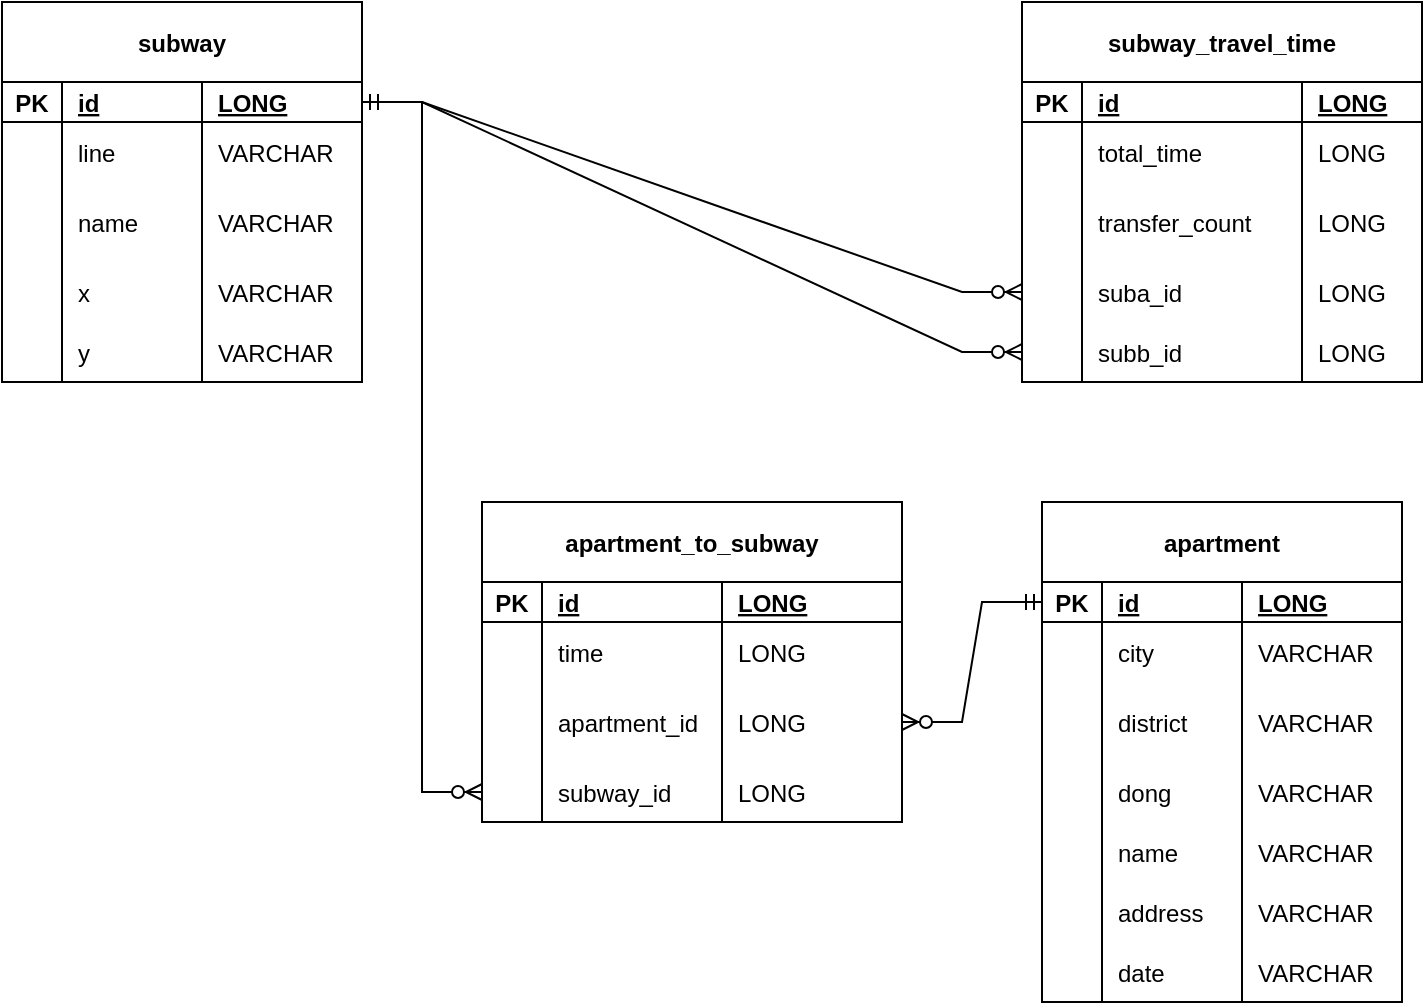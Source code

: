 <mxfile version="21.3.2" type="github">
  <diagram id="R2lEEEUBdFMjLlhIrx00" name="Page-1">
    <mxGraphModel dx="1434" dy="731" grid="1" gridSize="10" guides="1" tooltips="1" connect="1" arrows="1" fold="1" page="1" pageScale="1" pageWidth="850" pageHeight="1100" math="0" shadow="0" extFonts="Permanent Marker^https://fonts.googleapis.com/css?family=Permanent+Marker">
      <root>
        <mxCell id="0" />
        <mxCell id="1" parent="0" />
        <mxCell id="C-vyLk0tnHw3VtMMgP7b-23" value="subway" style="shape=table;startSize=40;container=1;collapsible=1;childLayout=tableLayout;fixedRows=1;rowLines=0;fontStyle=1;align=center;resizeLast=1;" parent="1" vertex="1">
          <mxGeometry x="30" y="120" width="180" height="190" as="geometry" />
        </mxCell>
        <mxCell id="C-vyLk0tnHw3VtMMgP7b-24" value="" style="shape=partialRectangle;collapsible=0;dropTarget=0;pointerEvents=0;fillColor=none;points=[[0,0.5],[1,0.5]];portConstraint=eastwest;top=0;left=0;right=0;bottom=1;" parent="C-vyLk0tnHw3VtMMgP7b-23" vertex="1">
          <mxGeometry y="40" width="180" height="20" as="geometry" />
        </mxCell>
        <mxCell id="C-vyLk0tnHw3VtMMgP7b-25" value="PK" style="shape=partialRectangle;overflow=hidden;connectable=0;fillColor=none;top=0;left=0;bottom=0;right=0;fontStyle=1;" parent="C-vyLk0tnHw3VtMMgP7b-24" vertex="1">
          <mxGeometry width="30" height="20" as="geometry">
            <mxRectangle width="30" height="20" as="alternateBounds" />
          </mxGeometry>
        </mxCell>
        <mxCell id="C-vyLk0tnHw3VtMMgP7b-26" value="id" style="shape=partialRectangle;overflow=hidden;connectable=0;fillColor=none;top=0;left=0;bottom=0;right=0;align=left;spacingLeft=6;fontStyle=5;" parent="C-vyLk0tnHw3VtMMgP7b-24" vertex="1">
          <mxGeometry x="30" width="70" height="20" as="geometry">
            <mxRectangle width="70" height="20" as="alternateBounds" />
          </mxGeometry>
        </mxCell>
        <mxCell id="HhgqxWmtSVMLLFwtC6hd-22" value="LONG" style="shape=partialRectangle;overflow=hidden;connectable=0;fillColor=none;top=0;left=0;bottom=0;right=0;align=left;spacingLeft=6;fontStyle=5;" parent="C-vyLk0tnHw3VtMMgP7b-24" vertex="1">
          <mxGeometry x="100" width="80" height="20" as="geometry">
            <mxRectangle width="80" height="20" as="alternateBounds" />
          </mxGeometry>
        </mxCell>
        <mxCell id="C-vyLk0tnHw3VtMMgP7b-27" value="" style="shape=partialRectangle;collapsible=0;dropTarget=0;pointerEvents=0;fillColor=none;points=[[0,0.5],[1,0.5]];portConstraint=eastwest;top=0;left=0;right=0;bottom=0;" parent="C-vyLk0tnHw3VtMMgP7b-23" vertex="1">
          <mxGeometry y="60" width="180" height="30" as="geometry" />
        </mxCell>
        <mxCell id="C-vyLk0tnHw3VtMMgP7b-28" value="" style="shape=partialRectangle;overflow=hidden;connectable=0;fillColor=none;top=0;left=0;bottom=0;right=0;" parent="C-vyLk0tnHw3VtMMgP7b-27" vertex="1">
          <mxGeometry width="30" height="30" as="geometry">
            <mxRectangle width="30" height="30" as="alternateBounds" />
          </mxGeometry>
        </mxCell>
        <mxCell id="C-vyLk0tnHw3VtMMgP7b-29" value="line" style="shape=partialRectangle;overflow=hidden;connectable=0;fillColor=none;top=0;left=0;bottom=0;right=0;align=left;spacingLeft=6;" parent="C-vyLk0tnHw3VtMMgP7b-27" vertex="1">
          <mxGeometry x="30" width="70" height="30" as="geometry">
            <mxRectangle width="70" height="30" as="alternateBounds" />
          </mxGeometry>
        </mxCell>
        <mxCell id="HhgqxWmtSVMLLFwtC6hd-23" value="VARCHAR        " style="shape=partialRectangle;overflow=hidden;connectable=0;fillColor=none;top=0;left=0;bottom=0;right=0;align=left;spacingLeft=6;" parent="C-vyLk0tnHw3VtMMgP7b-27" vertex="1">
          <mxGeometry x="100" width="80" height="30" as="geometry">
            <mxRectangle width="80" height="30" as="alternateBounds" />
          </mxGeometry>
        </mxCell>
        <mxCell id="HhgqxWmtSVMLLFwtC6hd-13" style="shape=partialRectangle;collapsible=0;dropTarget=0;pointerEvents=0;fillColor=none;points=[[0,0.5],[1,0.5]];portConstraint=eastwest;top=0;left=0;right=0;bottom=0;" parent="C-vyLk0tnHw3VtMMgP7b-23" vertex="1">
          <mxGeometry y="90" width="180" height="40" as="geometry" />
        </mxCell>
        <mxCell id="HhgqxWmtSVMLLFwtC6hd-14" style="shape=partialRectangle;overflow=hidden;connectable=0;fillColor=none;top=0;left=0;bottom=0;right=0;" parent="HhgqxWmtSVMLLFwtC6hd-13" vertex="1">
          <mxGeometry width="30" height="40" as="geometry">
            <mxRectangle width="30" height="40" as="alternateBounds" />
          </mxGeometry>
        </mxCell>
        <mxCell id="HhgqxWmtSVMLLFwtC6hd-15" value="name" style="shape=partialRectangle;overflow=hidden;connectable=0;fillColor=none;top=0;left=0;bottom=0;right=0;align=left;spacingLeft=6;" parent="HhgqxWmtSVMLLFwtC6hd-13" vertex="1">
          <mxGeometry x="30" width="70" height="40" as="geometry">
            <mxRectangle width="70" height="40" as="alternateBounds" />
          </mxGeometry>
        </mxCell>
        <mxCell id="HhgqxWmtSVMLLFwtC6hd-24" value="VARCHAR" style="shape=partialRectangle;overflow=hidden;connectable=0;fillColor=none;top=0;left=0;bottom=0;right=0;align=left;spacingLeft=6;" parent="HhgqxWmtSVMLLFwtC6hd-13" vertex="1">
          <mxGeometry x="100" width="80" height="40" as="geometry">
            <mxRectangle width="80" height="40" as="alternateBounds" />
          </mxGeometry>
        </mxCell>
        <mxCell id="HhgqxWmtSVMLLFwtC6hd-16" style="shape=partialRectangle;collapsible=0;dropTarget=0;pointerEvents=0;fillColor=none;points=[[0,0.5],[1,0.5]];portConstraint=eastwest;top=0;left=0;right=0;bottom=0;" parent="C-vyLk0tnHw3VtMMgP7b-23" vertex="1">
          <mxGeometry y="130" width="180" height="30" as="geometry" />
        </mxCell>
        <mxCell id="HhgqxWmtSVMLLFwtC6hd-17" style="shape=partialRectangle;overflow=hidden;connectable=0;fillColor=none;top=0;left=0;bottom=0;right=0;" parent="HhgqxWmtSVMLLFwtC6hd-16" vertex="1">
          <mxGeometry width="30" height="30" as="geometry">
            <mxRectangle width="30" height="30" as="alternateBounds" />
          </mxGeometry>
        </mxCell>
        <mxCell id="HhgqxWmtSVMLLFwtC6hd-18" value="x" style="shape=partialRectangle;overflow=hidden;connectable=0;fillColor=none;top=0;left=0;bottom=0;right=0;align=left;spacingLeft=6;" parent="HhgqxWmtSVMLLFwtC6hd-16" vertex="1">
          <mxGeometry x="30" width="70" height="30" as="geometry">
            <mxRectangle width="70" height="30" as="alternateBounds" />
          </mxGeometry>
        </mxCell>
        <mxCell id="HhgqxWmtSVMLLFwtC6hd-25" value="VARCHAR" style="shape=partialRectangle;overflow=hidden;connectable=0;fillColor=none;top=0;left=0;bottom=0;right=0;align=left;spacingLeft=6;" parent="HhgqxWmtSVMLLFwtC6hd-16" vertex="1">
          <mxGeometry x="100" width="80" height="30" as="geometry">
            <mxRectangle width="80" height="30" as="alternateBounds" />
          </mxGeometry>
        </mxCell>
        <mxCell id="HhgqxWmtSVMLLFwtC6hd-19" style="shape=partialRectangle;collapsible=0;dropTarget=0;pointerEvents=0;fillColor=none;points=[[0,0.5],[1,0.5]];portConstraint=eastwest;top=0;left=0;right=0;bottom=0;" parent="C-vyLk0tnHw3VtMMgP7b-23" vertex="1">
          <mxGeometry y="160" width="180" height="30" as="geometry" />
        </mxCell>
        <mxCell id="HhgqxWmtSVMLLFwtC6hd-20" style="shape=partialRectangle;overflow=hidden;connectable=0;fillColor=none;top=0;left=0;bottom=0;right=0;" parent="HhgqxWmtSVMLLFwtC6hd-19" vertex="1">
          <mxGeometry width="30" height="30" as="geometry">
            <mxRectangle width="30" height="30" as="alternateBounds" />
          </mxGeometry>
        </mxCell>
        <mxCell id="HhgqxWmtSVMLLFwtC6hd-21" value="y" style="shape=partialRectangle;overflow=hidden;connectable=0;fillColor=none;top=0;left=0;bottom=0;right=0;align=left;spacingLeft=6;" parent="HhgqxWmtSVMLLFwtC6hd-19" vertex="1">
          <mxGeometry x="30" width="70" height="30" as="geometry">
            <mxRectangle width="70" height="30" as="alternateBounds" />
          </mxGeometry>
        </mxCell>
        <mxCell id="HhgqxWmtSVMLLFwtC6hd-26" value="VARCHAR" style="shape=partialRectangle;overflow=hidden;connectable=0;fillColor=none;top=0;left=0;bottom=0;right=0;align=left;spacingLeft=6;" parent="HhgqxWmtSVMLLFwtC6hd-19" vertex="1">
          <mxGeometry x="100" width="80" height="30" as="geometry">
            <mxRectangle width="80" height="30" as="alternateBounds" />
          </mxGeometry>
        </mxCell>
        <mxCell id="HhgqxWmtSVMLLFwtC6hd-27" value="subway_travel_time" style="shape=table;startSize=40;container=1;collapsible=1;childLayout=tableLayout;fixedRows=1;rowLines=0;fontStyle=1;align=center;resizeLast=1;" parent="1" vertex="1">
          <mxGeometry x="540" y="120" width="200" height="190" as="geometry" />
        </mxCell>
        <mxCell id="HhgqxWmtSVMLLFwtC6hd-28" value="" style="shape=partialRectangle;collapsible=0;dropTarget=0;pointerEvents=0;fillColor=none;points=[[0,0.5],[1,0.5]];portConstraint=eastwest;top=0;left=0;right=0;bottom=1;" parent="HhgqxWmtSVMLLFwtC6hd-27" vertex="1">
          <mxGeometry y="40" width="200" height="20" as="geometry" />
        </mxCell>
        <mxCell id="HhgqxWmtSVMLLFwtC6hd-29" value="PK" style="shape=partialRectangle;overflow=hidden;connectable=0;fillColor=none;top=0;left=0;bottom=0;right=0;fontStyle=1;" parent="HhgqxWmtSVMLLFwtC6hd-28" vertex="1">
          <mxGeometry width="30" height="20" as="geometry">
            <mxRectangle width="30" height="20" as="alternateBounds" />
          </mxGeometry>
        </mxCell>
        <mxCell id="HhgqxWmtSVMLLFwtC6hd-30" value="id" style="shape=partialRectangle;overflow=hidden;connectable=0;fillColor=none;top=0;left=0;bottom=0;right=0;align=left;spacingLeft=6;fontStyle=5;" parent="HhgqxWmtSVMLLFwtC6hd-28" vertex="1">
          <mxGeometry x="30" width="110" height="20" as="geometry">
            <mxRectangle width="110" height="20" as="alternateBounds" />
          </mxGeometry>
        </mxCell>
        <mxCell id="HhgqxWmtSVMLLFwtC6hd-31" value="LONG" style="shape=partialRectangle;overflow=hidden;connectable=0;fillColor=none;top=0;left=0;bottom=0;right=0;align=left;spacingLeft=6;fontStyle=5;" parent="HhgqxWmtSVMLLFwtC6hd-28" vertex="1">
          <mxGeometry x="140" width="60" height="20" as="geometry">
            <mxRectangle width="60" height="20" as="alternateBounds" />
          </mxGeometry>
        </mxCell>
        <mxCell id="HhgqxWmtSVMLLFwtC6hd-32" value="" style="shape=partialRectangle;collapsible=0;dropTarget=0;pointerEvents=0;fillColor=none;points=[[0,0.5],[1,0.5]];portConstraint=eastwest;top=0;left=0;right=0;bottom=0;" parent="HhgqxWmtSVMLLFwtC6hd-27" vertex="1">
          <mxGeometry y="60" width="200" height="30" as="geometry" />
        </mxCell>
        <mxCell id="HhgqxWmtSVMLLFwtC6hd-33" value="" style="shape=partialRectangle;overflow=hidden;connectable=0;fillColor=none;top=0;left=0;bottom=0;right=0;" parent="HhgqxWmtSVMLLFwtC6hd-32" vertex="1">
          <mxGeometry width="30" height="30" as="geometry">
            <mxRectangle width="30" height="30" as="alternateBounds" />
          </mxGeometry>
        </mxCell>
        <mxCell id="HhgqxWmtSVMLLFwtC6hd-34" value="total_time" style="shape=partialRectangle;overflow=hidden;connectable=0;fillColor=none;top=0;left=0;bottom=0;right=0;align=left;spacingLeft=6;" parent="HhgqxWmtSVMLLFwtC6hd-32" vertex="1">
          <mxGeometry x="30" width="110" height="30" as="geometry">
            <mxRectangle width="110" height="30" as="alternateBounds" />
          </mxGeometry>
        </mxCell>
        <mxCell id="HhgqxWmtSVMLLFwtC6hd-35" value="LONG" style="shape=partialRectangle;overflow=hidden;connectable=0;fillColor=none;top=0;left=0;bottom=0;right=0;align=left;spacingLeft=6;" parent="HhgqxWmtSVMLLFwtC6hd-32" vertex="1">
          <mxGeometry x="140" width="60" height="30" as="geometry">
            <mxRectangle width="60" height="30" as="alternateBounds" />
          </mxGeometry>
        </mxCell>
        <mxCell id="HhgqxWmtSVMLLFwtC6hd-36" style="shape=partialRectangle;collapsible=0;dropTarget=0;pointerEvents=0;fillColor=none;points=[[0,0.5],[1,0.5]];portConstraint=eastwest;top=0;left=0;right=0;bottom=0;" parent="HhgqxWmtSVMLLFwtC6hd-27" vertex="1">
          <mxGeometry y="90" width="200" height="40" as="geometry" />
        </mxCell>
        <mxCell id="HhgqxWmtSVMLLFwtC6hd-37" style="shape=partialRectangle;overflow=hidden;connectable=0;fillColor=none;top=0;left=0;bottom=0;right=0;" parent="HhgqxWmtSVMLLFwtC6hd-36" vertex="1">
          <mxGeometry width="30" height="40" as="geometry">
            <mxRectangle width="30" height="40" as="alternateBounds" />
          </mxGeometry>
        </mxCell>
        <mxCell id="HhgqxWmtSVMLLFwtC6hd-38" value="transfer_count" style="shape=partialRectangle;overflow=hidden;connectable=0;fillColor=none;top=0;left=0;bottom=0;right=0;align=left;spacingLeft=6;" parent="HhgqxWmtSVMLLFwtC6hd-36" vertex="1">
          <mxGeometry x="30" width="110" height="40" as="geometry">
            <mxRectangle width="110" height="40" as="alternateBounds" />
          </mxGeometry>
        </mxCell>
        <mxCell id="HhgqxWmtSVMLLFwtC6hd-39" value="LONG" style="shape=partialRectangle;overflow=hidden;connectable=0;fillColor=none;top=0;left=0;bottom=0;right=0;align=left;spacingLeft=6;" parent="HhgqxWmtSVMLLFwtC6hd-36" vertex="1">
          <mxGeometry x="140" width="60" height="40" as="geometry">
            <mxRectangle width="60" height="40" as="alternateBounds" />
          </mxGeometry>
        </mxCell>
        <mxCell id="HhgqxWmtSVMLLFwtC6hd-40" style="shape=partialRectangle;collapsible=0;dropTarget=0;pointerEvents=0;fillColor=none;points=[[0,0.5],[1,0.5]];portConstraint=eastwest;top=0;left=0;right=0;bottom=0;" parent="HhgqxWmtSVMLLFwtC6hd-27" vertex="1">
          <mxGeometry y="130" width="200" height="30" as="geometry" />
        </mxCell>
        <mxCell id="HhgqxWmtSVMLLFwtC6hd-41" style="shape=partialRectangle;overflow=hidden;connectable=0;fillColor=none;top=0;left=0;bottom=0;right=0;" parent="HhgqxWmtSVMLLFwtC6hd-40" vertex="1">
          <mxGeometry width="30" height="30" as="geometry">
            <mxRectangle width="30" height="30" as="alternateBounds" />
          </mxGeometry>
        </mxCell>
        <mxCell id="HhgqxWmtSVMLLFwtC6hd-42" value="suba_id" style="shape=partialRectangle;overflow=hidden;connectable=0;fillColor=none;top=0;left=0;bottom=0;right=0;align=left;spacingLeft=6;" parent="HhgqxWmtSVMLLFwtC6hd-40" vertex="1">
          <mxGeometry x="30" width="110" height="30" as="geometry">
            <mxRectangle width="110" height="30" as="alternateBounds" />
          </mxGeometry>
        </mxCell>
        <mxCell id="HhgqxWmtSVMLLFwtC6hd-43" value="LONG" style="shape=partialRectangle;overflow=hidden;connectable=0;fillColor=none;top=0;left=0;bottom=0;right=0;align=left;spacingLeft=6;" parent="HhgqxWmtSVMLLFwtC6hd-40" vertex="1">
          <mxGeometry x="140" width="60" height="30" as="geometry">
            <mxRectangle width="60" height="30" as="alternateBounds" />
          </mxGeometry>
        </mxCell>
        <mxCell id="HhgqxWmtSVMLLFwtC6hd-44" style="shape=partialRectangle;collapsible=0;dropTarget=0;pointerEvents=0;fillColor=none;points=[[0,0.5],[1,0.5]];portConstraint=eastwest;top=0;left=0;right=0;bottom=0;" parent="HhgqxWmtSVMLLFwtC6hd-27" vertex="1">
          <mxGeometry y="160" width="200" height="30" as="geometry" />
        </mxCell>
        <mxCell id="HhgqxWmtSVMLLFwtC6hd-45" style="shape=partialRectangle;overflow=hidden;connectable=0;fillColor=none;top=0;left=0;bottom=0;right=0;" parent="HhgqxWmtSVMLLFwtC6hd-44" vertex="1">
          <mxGeometry width="30" height="30" as="geometry">
            <mxRectangle width="30" height="30" as="alternateBounds" />
          </mxGeometry>
        </mxCell>
        <mxCell id="HhgqxWmtSVMLLFwtC6hd-46" value="subb_id" style="shape=partialRectangle;overflow=hidden;connectable=0;fillColor=none;top=0;left=0;bottom=0;right=0;align=left;spacingLeft=6;" parent="HhgqxWmtSVMLLFwtC6hd-44" vertex="1">
          <mxGeometry x="30" width="110" height="30" as="geometry">
            <mxRectangle width="110" height="30" as="alternateBounds" />
          </mxGeometry>
        </mxCell>
        <mxCell id="HhgqxWmtSVMLLFwtC6hd-47" value="LONG" style="shape=partialRectangle;overflow=hidden;connectable=0;fillColor=none;top=0;left=0;bottom=0;right=0;align=left;spacingLeft=6;" parent="HhgqxWmtSVMLLFwtC6hd-44" vertex="1">
          <mxGeometry x="140" width="60" height="30" as="geometry">
            <mxRectangle width="60" height="30" as="alternateBounds" />
          </mxGeometry>
        </mxCell>
        <mxCell id="HhgqxWmtSVMLLFwtC6hd-48" value="" style="edgeStyle=entityRelationEdgeStyle;fontSize=12;html=1;endArrow=ERzeroToMany;startArrow=ERmandOne;rounded=0;exitX=1;exitY=0.5;exitDx=0;exitDy=0;entryX=0;entryY=0.5;entryDx=0;entryDy=0;" parent="1" source="C-vyLk0tnHw3VtMMgP7b-24" target="HhgqxWmtSVMLLFwtC6hd-40" edge="1">
          <mxGeometry width="100" height="100" relative="1" as="geometry">
            <mxPoint x="370" y="450" as="sourcePoint" />
            <mxPoint x="530" y="230" as="targetPoint" />
          </mxGeometry>
        </mxCell>
        <mxCell id="HhgqxWmtSVMLLFwtC6hd-49" value="apartment" style="shape=table;startSize=40;container=1;collapsible=1;childLayout=tableLayout;fixedRows=1;rowLines=0;fontStyle=1;align=center;resizeLast=1;" parent="1" vertex="1">
          <mxGeometry x="550" y="370" width="180" height="250" as="geometry" />
        </mxCell>
        <mxCell id="HhgqxWmtSVMLLFwtC6hd-50" value="" style="shape=partialRectangle;collapsible=0;dropTarget=0;pointerEvents=0;fillColor=none;points=[[0,0.5],[1,0.5]];portConstraint=eastwest;top=0;left=0;right=0;bottom=1;" parent="HhgqxWmtSVMLLFwtC6hd-49" vertex="1">
          <mxGeometry y="40" width="180" height="20" as="geometry" />
        </mxCell>
        <mxCell id="HhgqxWmtSVMLLFwtC6hd-51" value="PK" style="shape=partialRectangle;overflow=hidden;connectable=0;fillColor=none;top=0;left=0;bottom=0;right=0;fontStyle=1;" parent="HhgqxWmtSVMLLFwtC6hd-50" vertex="1">
          <mxGeometry width="30" height="20" as="geometry">
            <mxRectangle width="30" height="20" as="alternateBounds" />
          </mxGeometry>
        </mxCell>
        <mxCell id="HhgqxWmtSVMLLFwtC6hd-52" value="id" style="shape=partialRectangle;overflow=hidden;connectable=0;fillColor=none;top=0;left=0;bottom=0;right=0;align=left;spacingLeft=6;fontStyle=5;" parent="HhgqxWmtSVMLLFwtC6hd-50" vertex="1">
          <mxGeometry x="30" width="70" height="20" as="geometry">
            <mxRectangle width="70" height="20" as="alternateBounds" />
          </mxGeometry>
        </mxCell>
        <mxCell id="HhgqxWmtSVMLLFwtC6hd-53" value="LONG" style="shape=partialRectangle;overflow=hidden;connectable=0;fillColor=none;top=0;left=0;bottom=0;right=0;align=left;spacingLeft=6;fontStyle=5;" parent="HhgqxWmtSVMLLFwtC6hd-50" vertex="1">
          <mxGeometry x="100" width="80" height="20" as="geometry">
            <mxRectangle width="80" height="20" as="alternateBounds" />
          </mxGeometry>
        </mxCell>
        <mxCell id="HhgqxWmtSVMLLFwtC6hd-54" value="" style="shape=partialRectangle;collapsible=0;dropTarget=0;pointerEvents=0;fillColor=none;points=[[0,0.5],[1,0.5]];portConstraint=eastwest;top=0;left=0;right=0;bottom=0;" parent="HhgqxWmtSVMLLFwtC6hd-49" vertex="1">
          <mxGeometry y="60" width="180" height="30" as="geometry" />
        </mxCell>
        <mxCell id="HhgqxWmtSVMLLFwtC6hd-55" value="" style="shape=partialRectangle;overflow=hidden;connectable=0;fillColor=none;top=0;left=0;bottom=0;right=0;" parent="HhgqxWmtSVMLLFwtC6hd-54" vertex="1">
          <mxGeometry width="30" height="30" as="geometry">
            <mxRectangle width="30" height="30" as="alternateBounds" />
          </mxGeometry>
        </mxCell>
        <mxCell id="HhgqxWmtSVMLLFwtC6hd-56" value="city" style="shape=partialRectangle;overflow=hidden;connectable=0;fillColor=none;top=0;left=0;bottom=0;right=0;align=left;spacingLeft=6;" parent="HhgqxWmtSVMLLFwtC6hd-54" vertex="1">
          <mxGeometry x="30" width="70" height="30" as="geometry">
            <mxRectangle width="70" height="30" as="alternateBounds" />
          </mxGeometry>
        </mxCell>
        <mxCell id="HhgqxWmtSVMLLFwtC6hd-57" value="VARCHAR        " style="shape=partialRectangle;overflow=hidden;connectable=0;fillColor=none;top=0;left=0;bottom=0;right=0;align=left;spacingLeft=6;" parent="HhgqxWmtSVMLLFwtC6hd-54" vertex="1">
          <mxGeometry x="100" width="80" height="30" as="geometry">
            <mxRectangle width="80" height="30" as="alternateBounds" />
          </mxGeometry>
        </mxCell>
        <mxCell id="HhgqxWmtSVMLLFwtC6hd-58" style="shape=partialRectangle;collapsible=0;dropTarget=0;pointerEvents=0;fillColor=none;points=[[0,0.5],[1,0.5]];portConstraint=eastwest;top=0;left=0;right=0;bottom=0;" parent="HhgqxWmtSVMLLFwtC6hd-49" vertex="1">
          <mxGeometry y="90" width="180" height="40" as="geometry" />
        </mxCell>
        <mxCell id="HhgqxWmtSVMLLFwtC6hd-59" style="shape=partialRectangle;overflow=hidden;connectable=0;fillColor=none;top=0;left=0;bottom=0;right=0;" parent="HhgqxWmtSVMLLFwtC6hd-58" vertex="1">
          <mxGeometry width="30" height="40" as="geometry">
            <mxRectangle width="30" height="40" as="alternateBounds" />
          </mxGeometry>
        </mxCell>
        <mxCell id="HhgqxWmtSVMLLFwtC6hd-60" value="district" style="shape=partialRectangle;overflow=hidden;connectable=0;fillColor=none;top=0;left=0;bottom=0;right=0;align=left;spacingLeft=6;" parent="HhgqxWmtSVMLLFwtC6hd-58" vertex="1">
          <mxGeometry x="30" width="70" height="40" as="geometry">
            <mxRectangle width="70" height="40" as="alternateBounds" />
          </mxGeometry>
        </mxCell>
        <mxCell id="HhgqxWmtSVMLLFwtC6hd-61" value="VARCHAR" style="shape=partialRectangle;overflow=hidden;connectable=0;fillColor=none;top=0;left=0;bottom=0;right=0;align=left;spacingLeft=6;" parent="HhgqxWmtSVMLLFwtC6hd-58" vertex="1">
          <mxGeometry x="100" width="80" height="40" as="geometry">
            <mxRectangle width="80" height="40" as="alternateBounds" />
          </mxGeometry>
        </mxCell>
        <mxCell id="HhgqxWmtSVMLLFwtC6hd-62" style="shape=partialRectangle;collapsible=0;dropTarget=0;pointerEvents=0;fillColor=none;points=[[0,0.5],[1,0.5]];portConstraint=eastwest;top=0;left=0;right=0;bottom=0;" parent="HhgqxWmtSVMLLFwtC6hd-49" vertex="1">
          <mxGeometry y="130" width="180" height="30" as="geometry" />
        </mxCell>
        <mxCell id="HhgqxWmtSVMLLFwtC6hd-63" style="shape=partialRectangle;overflow=hidden;connectable=0;fillColor=none;top=0;left=0;bottom=0;right=0;" parent="HhgqxWmtSVMLLFwtC6hd-62" vertex="1">
          <mxGeometry width="30" height="30" as="geometry">
            <mxRectangle width="30" height="30" as="alternateBounds" />
          </mxGeometry>
        </mxCell>
        <mxCell id="HhgqxWmtSVMLLFwtC6hd-64" value="dong" style="shape=partialRectangle;overflow=hidden;connectable=0;fillColor=none;top=0;left=0;bottom=0;right=0;align=left;spacingLeft=6;" parent="HhgqxWmtSVMLLFwtC6hd-62" vertex="1">
          <mxGeometry x="30" width="70" height="30" as="geometry">
            <mxRectangle width="70" height="30" as="alternateBounds" />
          </mxGeometry>
        </mxCell>
        <mxCell id="HhgqxWmtSVMLLFwtC6hd-65" value="VARCHAR" style="shape=partialRectangle;overflow=hidden;connectable=0;fillColor=none;top=0;left=0;bottom=0;right=0;align=left;spacingLeft=6;" parent="HhgqxWmtSVMLLFwtC6hd-62" vertex="1">
          <mxGeometry x="100" width="80" height="30" as="geometry">
            <mxRectangle width="80" height="30" as="alternateBounds" />
          </mxGeometry>
        </mxCell>
        <mxCell id="HhgqxWmtSVMLLFwtC6hd-66" style="shape=partialRectangle;collapsible=0;dropTarget=0;pointerEvents=0;fillColor=none;points=[[0,0.5],[1,0.5]];portConstraint=eastwest;top=0;left=0;right=0;bottom=0;" parent="HhgqxWmtSVMLLFwtC6hd-49" vertex="1">
          <mxGeometry y="160" width="180" height="30" as="geometry" />
        </mxCell>
        <mxCell id="HhgqxWmtSVMLLFwtC6hd-67" style="shape=partialRectangle;overflow=hidden;connectable=0;fillColor=none;top=0;left=0;bottom=0;right=0;" parent="HhgqxWmtSVMLLFwtC6hd-66" vertex="1">
          <mxGeometry width="30" height="30" as="geometry">
            <mxRectangle width="30" height="30" as="alternateBounds" />
          </mxGeometry>
        </mxCell>
        <mxCell id="HhgqxWmtSVMLLFwtC6hd-68" value="name" style="shape=partialRectangle;overflow=hidden;connectable=0;fillColor=none;top=0;left=0;bottom=0;right=0;align=left;spacingLeft=6;" parent="HhgqxWmtSVMLLFwtC6hd-66" vertex="1">
          <mxGeometry x="30" width="70" height="30" as="geometry">
            <mxRectangle width="70" height="30" as="alternateBounds" />
          </mxGeometry>
        </mxCell>
        <mxCell id="HhgqxWmtSVMLLFwtC6hd-69" value="VARCHAR" style="shape=partialRectangle;overflow=hidden;connectable=0;fillColor=none;top=0;left=0;bottom=0;right=0;align=left;spacingLeft=6;" parent="HhgqxWmtSVMLLFwtC6hd-66" vertex="1">
          <mxGeometry x="100" width="80" height="30" as="geometry">
            <mxRectangle width="80" height="30" as="alternateBounds" />
          </mxGeometry>
        </mxCell>
        <mxCell id="HhgqxWmtSVMLLFwtC6hd-95" style="shape=partialRectangle;collapsible=0;dropTarget=0;pointerEvents=0;fillColor=none;points=[[0,0.5],[1,0.5]];portConstraint=eastwest;top=0;left=0;right=0;bottom=0;" parent="HhgqxWmtSVMLLFwtC6hd-49" vertex="1">
          <mxGeometry y="190" width="180" height="30" as="geometry" />
        </mxCell>
        <mxCell id="HhgqxWmtSVMLLFwtC6hd-96" style="shape=partialRectangle;overflow=hidden;connectable=0;fillColor=none;top=0;left=0;bottom=0;right=0;" parent="HhgqxWmtSVMLLFwtC6hd-95" vertex="1">
          <mxGeometry width="30" height="30" as="geometry">
            <mxRectangle width="30" height="30" as="alternateBounds" />
          </mxGeometry>
        </mxCell>
        <mxCell id="HhgqxWmtSVMLLFwtC6hd-97" value="address" style="shape=partialRectangle;overflow=hidden;connectable=0;fillColor=none;top=0;left=0;bottom=0;right=0;align=left;spacingLeft=6;" parent="HhgqxWmtSVMLLFwtC6hd-95" vertex="1">
          <mxGeometry x="30" width="70" height="30" as="geometry">
            <mxRectangle width="70" height="30" as="alternateBounds" />
          </mxGeometry>
        </mxCell>
        <mxCell id="HhgqxWmtSVMLLFwtC6hd-98" value="VARCHAR" style="shape=partialRectangle;overflow=hidden;connectable=0;fillColor=none;top=0;left=0;bottom=0;right=0;align=left;spacingLeft=6;" parent="HhgqxWmtSVMLLFwtC6hd-95" vertex="1">
          <mxGeometry x="100" width="80" height="30" as="geometry">
            <mxRectangle width="80" height="30" as="alternateBounds" />
          </mxGeometry>
        </mxCell>
        <mxCell id="HhgqxWmtSVMLLFwtC6hd-91" style="shape=partialRectangle;collapsible=0;dropTarget=0;pointerEvents=0;fillColor=none;points=[[0,0.5],[1,0.5]];portConstraint=eastwest;top=0;left=0;right=0;bottom=0;" parent="HhgqxWmtSVMLLFwtC6hd-49" vertex="1">
          <mxGeometry y="220" width="180" height="30" as="geometry" />
        </mxCell>
        <mxCell id="HhgqxWmtSVMLLFwtC6hd-92" style="shape=partialRectangle;overflow=hidden;connectable=0;fillColor=none;top=0;left=0;bottom=0;right=0;" parent="HhgqxWmtSVMLLFwtC6hd-91" vertex="1">
          <mxGeometry width="30" height="30" as="geometry">
            <mxRectangle width="30" height="30" as="alternateBounds" />
          </mxGeometry>
        </mxCell>
        <mxCell id="HhgqxWmtSVMLLFwtC6hd-93" value="date" style="shape=partialRectangle;overflow=hidden;connectable=0;fillColor=none;top=0;left=0;bottom=0;right=0;align=left;spacingLeft=6;" parent="HhgqxWmtSVMLLFwtC6hd-91" vertex="1">
          <mxGeometry x="30" width="70" height="30" as="geometry">
            <mxRectangle width="70" height="30" as="alternateBounds" />
          </mxGeometry>
        </mxCell>
        <mxCell id="HhgqxWmtSVMLLFwtC6hd-94" value="VARCHAR" style="shape=partialRectangle;overflow=hidden;connectable=0;fillColor=none;top=0;left=0;bottom=0;right=0;align=left;spacingLeft=6;" parent="HhgqxWmtSVMLLFwtC6hd-91" vertex="1">
          <mxGeometry x="100" width="80" height="30" as="geometry">
            <mxRectangle width="80" height="30" as="alternateBounds" />
          </mxGeometry>
        </mxCell>
        <mxCell id="HhgqxWmtSVMLLFwtC6hd-70" value="apartment_to_subway" style="shape=table;startSize=40;container=1;collapsible=1;childLayout=tableLayout;fixedRows=1;rowLines=0;fontStyle=1;align=center;resizeLast=1;" parent="1" vertex="1">
          <mxGeometry x="270" y="370" width="210" height="160" as="geometry" />
        </mxCell>
        <mxCell id="HhgqxWmtSVMLLFwtC6hd-71" value="" style="shape=partialRectangle;collapsible=0;dropTarget=0;pointerEvents=0;fillColor=none;points=[[0,0.5],[1,0.5]];portConstraint=eastwest;top=0;left=0;right=0;bottom=1;" parent="HhgqxWmtSVMLLFwtC6hd-70" vertex="1">
          <mxGeometry y="40" width="210" height="20" as="geometry" />
        </mxCell>
        <mxCell id="HhgqxWmtSVMLLFwtC6hd-72" value="PK" style="shape=partialRectangle;overflow=hidden;connectable=0;fillColor=none;top=0;left=0;bottom=0;right=0;fontStyle=1;" parent="HhgqxWmtSVMLLFwtC6hd-71" vertex="1">
          <mxGeometry width="30" height="20" as="geometry">
            <mxRectangle width="30" height="20" as="alternateBounds" />
          </mxGeometry>
        </mxCell>
        <mxCell id="HhgqxWmtSVMLLFwtC6hd-73" value="id" style="shape=partialRectangle;overflow=hidden;connectable=0;fillColor=none;top=0;left=0;bottom=0;right=0;align=left;spacingLeft=6;fontStyle=5;" parent="HhgqxWmtSVMLLFwtC6hd-71" vertex="1">
          <mxGeometry x="30" width="90" height="20" as="geometry">
            <mxRectangle width="90" height="20" as="alternateBounds" />
          </mxGeometry>
        </mxCell>
        <mxCell id="HhgqxWmtSVMLLFwtC6hd-74" value="LONG" style="shape=partialRectangle;overflow=hidden;connectable=0;fillColor=none;top=0;left=0;bottom=0;right=0;align=left;spacingLeft=6;fontStyle=5;" parent="HhgqxWmtSVMLLFwtC6hd-71" vertex="1">
          <mxGeometry x="120" width="90" height="20" as="geometry">
            <mxRectangle width="90" height="20" as="alternateBounds" />
          </mxGeometry>
        </mxCell>
        <mxCell id="HhgqxWmtSVMLLFwtC6hd-75" value="" style="shape=partialRectangle;collapsible=0;dropTarget=0;pointerEvents=0;fillColor=none;points=[[0,0.5],[1,0.5]];portConstraint=eastwest;top=0;left=0;right=0;bottom=0;" parent="HhgqxWmtSVMLLFwtC6hd-70" vertex="1">
          <mxGeometry y="60" width="210" height="30" as="geometry" />
        </mxCell>
        <mxCell id="HhgqxWmtSVMLLFwtC6hd-76" value="" style="shape=partialRectangle;overflow=hidden;connectable=0;fillColor=none;top=0;left=0;bottom=0;right=0;" parent="HhgqxWmtSVMLLFwtC6hd-75" vertex="1">
          <mxGeometry width="30" height="30" as="geometry">
            <mxRectangle width="30" height="30" as="alternateBounds" />
          </mxGeometry>
        </mxCell>
        <mxCell id="HhgqxWmtSVMLLFwtC6hd-77" value="time" style="shape=partialRectangle;overflow=hidden;connectable=0;fillColor=none;top=0;left=0;bottom=0;right=0;align=left;spacingLeft=6;" parent="HhgqxWmtSVMLLFwtC6hd-75" vertex="1">
          <mxGeometry x="30" width="90" height="30" as="geometry">
            <mxRectangle width="90" height="30" as="alternateBounds" />
          </mxGeometry>
        </mxCell>
        <mxCell id="HhgqxWmtSVMLLFwtC6hd-78" value="LONG" style="shape=partialRectangle;overflow=hidden;connectable=0;fillColor=none;top=0;left=0;bottom=0;right=0;align=left;spacingLeft=6;" parent="HhgqxWmtSVMLLFwtC6hd-75" vertex="1">
          <mxGeometry x="120" width="90" height="30" as="geometry">
            <mxRectangle width="90" height="30" as="alternateBounds" />
          </mxGeometry>
        </mxCell>
        <mxCell id="HhgqxWmtSVMLLFwtC6hd-79" style="shape=partialRectangle;collapsible=0;dropTarget=0;pointerEvents=0;fillColor=none;points=[[0,0.5],[1,0.5]];portConstraint=eastwest;top=0;left=0;right=0;bottom=0;" parent="HhgqxWmtSVMLLFwtC6hd-70" vertex="1">
          <mxGeometry y="90" width="210" height="40" as="geometry" />
        </mxCell>
        <mxCell id="HhgqxWmtSVMLLFwtC6hd-80" style="shape=partialRectangle;overflow=hidden;connectable=0;fillColor=none;top=0;left=0;bottom=0;right=0;" parent="HhgqxWmtSVMLLFwtC6hd-79" vertex="1">
          <mxGeometry width="30" height="40" as="geometry">
            <mxRectangle width="30" height="40" as="alternateBounds" />
          </mxGeometry>
        </mxCell>
        <mxCell id="HhgqxWmtSVMLLFwtC6hd-81" value="apartment_id" style="shape=partialRectangle;overflow=hidden;connectable=0;fillColor=none;top=0;left=0;bottom=0;right=0;align=left;spacingLeft=6;" parent="HhgqxWmtSVMLLFwtC6hd-79" vertex="1">
          <mxGeometry x="30" width="90" height="40" as="geometry">
            <mxRectangle width="90" height="40" as="alternateBounds" />
          </mxGeometry>
        </mxCell>
        <mxCell id="HhgqxWmtSVMLLFwtC6hd-82" value="LONG" style="shape=partialRectangle;overflow=hidden;connectable=0;fillColor=none;top=0;left=0;bottom=0;right=0;align=left;spacingLeft=6;" parent="HhgqxWmtSVMLLFwtC6hd-79" vertex="1">
          <mxGeometry x="120" width="90" height="40" as="geometry">
            <mxRectangle width="90" height="40" as="alternateBounds" />
          </mxGeometry>
        </mxCell>
        <mxCell id="HhgqxWmtSVMLLFwtC6hd-83" style="shape=partialRectangle;collapsible=0;dropTarget=0;pointerEvents=0;fillColor=none;points=[[0,0.5],[1,0.5]];portConstraint=eastwest;top=0;left=0;right=0;bottom=0;" parent="HhgqxWmtSVMLLFwtC6hd-70" vertex="1">
          <mxGeometry y="130" width="210" height="30" as="geometry" />
        </mxCell>
        <mxCell id="HhgqxWmtSVMLLFwtC6hd-84" style="shape=partialRectangle;overflow=hidden;connectable=0;fillColor=none;top=0;left=0;bottom=0;right=0;" parent="HhgqxWmtSVMLLFwtC6hd-83" vertex="1">
          <mxGeometry width="30" height="30" as="geometry">
            <mxRectangle width="30" height="30" as="alternateBounds" />
          </mxGeometry>
        </mxCell>
        <mxCell id="HhgqxWmtSVMLLFwtC6hd-85" value="subway_id" style="shape=partialRectangle;overflow=hidden;connectable=0;fillColor=none;top=0;left=0;bottom=0;right=0;align=left;spacingLeft=6;" parent="HhgqxWmtSVMLLFwtC6hd-83" vertex="1">
          <mxGeometry x="30" width="90" height="30" as="geometry">
            <mxRectangle width="90" height="30" as="alternateBounds" />
          </mxGeometry>
        </mxCell>
        <mxCell id="HhgqxWmtSVMLLFwtC6hd-86" value="LONG" style="shape=partialRectangle;overflow=hidden;connectable=0;fillColor=none;top=0;left=0;bottom=0;right=0;align=left;spacingLeft=6;" parent="HhgqxWmtSVMLLFwtC6hd-83" vertex="1">
          <mxGeometry x="120" width="90" height="30" as="geometry">
            <mxRectangle width="90" height="30" as="alternateBounds" />
          </mxGeometry>
        </mxCell>
        <mxCell id="HhgqxWmtSVMLLFwtC6hd-99" value="" style="edgeStyle=entityRelationEdgeStyle;fontSize=12;html=1;endArrow=ERzeroToMany;startArrow=ERmandOne;rounded=0;entryX=0;entryY=0.5;entryDx=0;entryDy=0;exitX=1;exitY=0.5;exitDx=0;exitDy=0;" parent="1" source="C-vyLk0tnHw3VtMMgP7b-24" target="HhgqxWmtSVMLLFwtC6hd-83" edge="1">
          <mxGeometry width="100" height="100" relative="1" as="geometry">
            <mxPoint x="100" y="355" as="sourcePoint" />
            <mxPoint x="360" y="240" as="targetPoint" />
          </mxGeometry>
        </mxCell>
        <mxCell id="HhgqxWmtSVMLLFwtC6hd-101" value="" style="edgeStyle=entityRelationEdgeStyle;fontSize=12;html=1;endArrow=ERzeroToMany;startArrow=ERmandOne;rounded=0;exitX=1;exitY=0.5;exitDx=0;exitDy=0;entryX=0;entryY=0.5;entryDx=0;entryDy=0;" parent="1" source="C-vyLk0tnHw3VtMMgP7b-24" target="HhgqxWmtSVMLLFwtC6hd-44" edge="1">
          <mxGeometry width="100" height="100" relative="1" as="geometry">
            <mxPoint x="220" y="180" as="sourcePoint" />
            <mxPoint x="550" y="275" as="targetPoint" />
          </mxGeometry>
        </mxCell>
        <mxCell id="HhgqxWmtSVMLLFwtC6hd-102" value="" style="edgeStyle=entityRelationEdgeStyle;fontSize=12;html=1;endArrow=ERzeroToMany;startArrow=ERmandOne;rounded=0;entryX=1;entryY=0.5;entryDx=0;entryDy=0;exitX=0;exitY=0.5;exitDx=0;exitDy=0;" parent="1" source="HhgqxWmtSVMLLFwtC6hd-50" target="HhgqxWmtSVMLLFwtC6hd-79" edge="1">
          <mxGeometry width="100" height="100" relative="1" as="geometry">
            <mxPoint x="220" y="180" as="sourcePoint" />
            <mxPoint x="250" y="525" as="targetPoint" />
          </mxGeometry>
        </mxCell>
      </root>
    </mxGraphModel>
  </diagram>
</mxfile>
